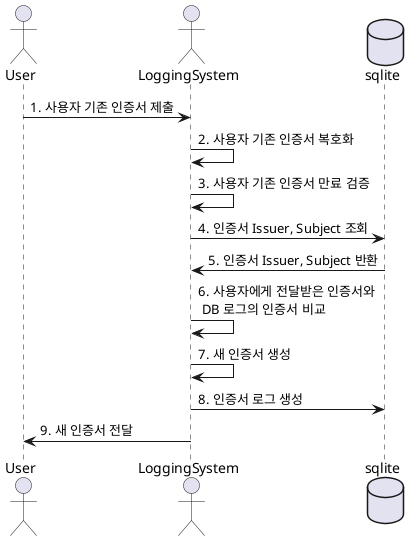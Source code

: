 @startuml UserCAExtend
actor User
actor LoggingSystem
database sqlite

User -> LoggingSystem: 1. 사용자 기존 인증서 제출
LoggingSystem -> LoggingSystem: 2. 사용자 기존 인증서 복호화
LoggingSystem -> LoggingSystem: 3. 사용자 기존 인증서 만료 검증
LoggingSystem -> sqlite: 4. 인증서 Issuer, Subject 조회
sqlite -> LoggingSystem: 5. 인증서 Issuer, Subject 반환
LoggingSystem -> LoggingSystem: 6. 사용자에게 전달받은 인증서와\n DB 로그의 인증서 비교
LoggingSystem -> LoggingSystem: 7. 새 인증서 생성
LoggingSystem -> sqlite: 8. 인증서 로그 생성
LoggingSystem -> User: 9. 새 인증서 전달
@enduml
